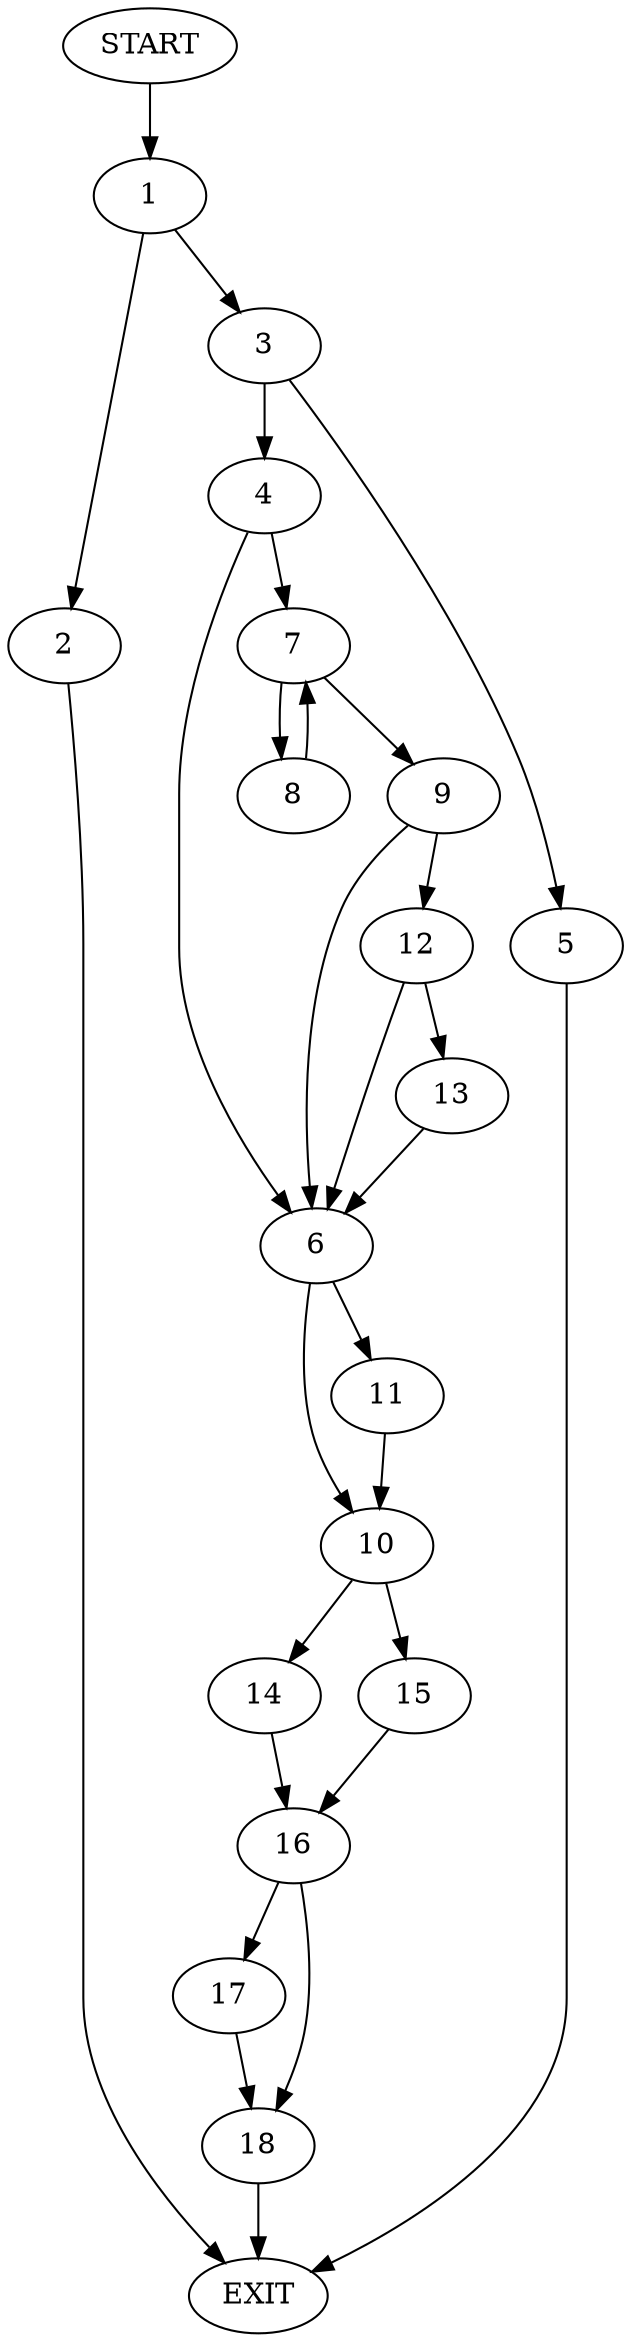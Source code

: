 digraph {
0 [label="START"]
19 [label="EXIT"]
0 -> 1
1 -> 2
1 -> 3
3 -> 4
3 -> 5
2 -> 19
4 -> 6
4 -> 7
5 -> 19
7 -> 8
7 -> 9
6 -> 10
6 -> 11
8 -> 7
9 -> 6
9 -> 12
12 -> 13
12 -> 6
13 -> 6
10 -> 14
10 -> 15
11 -> 10
15 -> 16
14 -> 16
16 -> 17
16 -> 18
17 -> 18
18 -> 19
}
